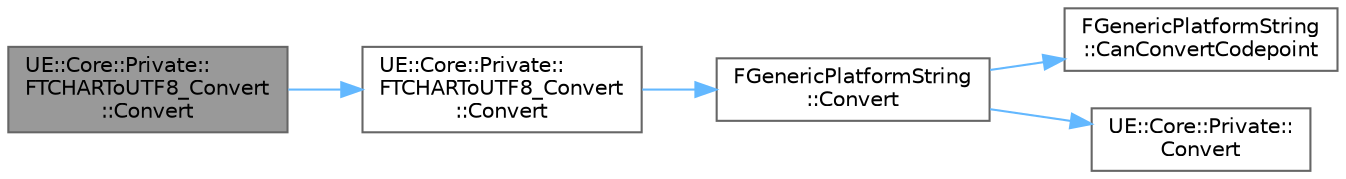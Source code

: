 digraph "UE::Core::Private::FTCHARToUTF8_Convert::Convert"
{
 // INTERACTIVE_SVG=YES
 // LATEX_PDF_SIZE
  bgcolor="transparent";
  edge [fontname=Helvetica,fontsize=10,labelfontname=Helvetica,labelfontsize=10];
  node [fontname=Helvetica,fontsize=10,shape=box,height=0.2,width=0.4];
  rankdir="LR";
  Node1 [id="Node000001",label="UE::Core::Private::\lFTCHARToUTF8_Convert\l::Convert",height=0.2,width=0.4,color="gray40", fillcolor="grey60", style="filled", fontcolor="black",tooltip=" "];
  Node1 -> Node2 [id="edge1_Node000001_Node000002",color="steelblue1",style="solid",tooltip=" "];
  Node2 [id="Node000002",label="UE::Core::Private::\lFTCHARToUTF8_Convert\l::Convert",height=0.2,width=0.4,color="grey40", fillcolor="white", style="filled",URL="$de/dad/classUE_1_1Core_1_1Private_1_1FTCHARToUTF8__Convert.html#a68346959b3d017d0204fa7ed200f6ee2",tooltip="Converts a Source string into UTF8 and stores it in Dest."];
  Node2 -> Node3 [id="edge2_Node000002_Node000003",color="steelblue1",style="solid",tooltip=" "];
  Node3 [id="Node000003",label="FGenericPlatformString\l::Convert",height=0.2,width=0.4,color="grey40", fillcolor="white", style="filled",URL="$d1/d81/structFGenericPlatformString.html#a725c9d8aa0a9343e5ab167b47bfc07a8",tooltip="Converts the null-terminated Src string range from SourceEncoding to DestEncoding and writes it to th..."];
  Node3 -> Node4 [id="edge3_Node000003_Node000004",color="steelblue1",style="solid",tooltip=" "];
  Node4 [id="Node000004",label="FGenericPlatformString\l::CanConvertCodepoint",height=0.2,width=0.4,color="grey40", fillcolor="white", style="filled",URL="$d1/d81/structFGenericPlatformString.html#a4310aba886365747614839063b365286",tooltip="Tests whether a particular codepoint can be converted to the destination encoding."];
  Node3 -> Node5 [id="edge4_Node000003_Node000005",color="steelblue1",style="solid",tooltip=" "];
  Node5 [id="Node000005",label="UE::Core::Private::\lConvert",height=0.2,width=0.4,color="grey40", fillcolor="white", style="filled",URL="$d1/de6/namespaceUE_1_1Core_1_1Private.html#a253d115b541977b8301c4ad562cb2638",tooltip=" "];
}

